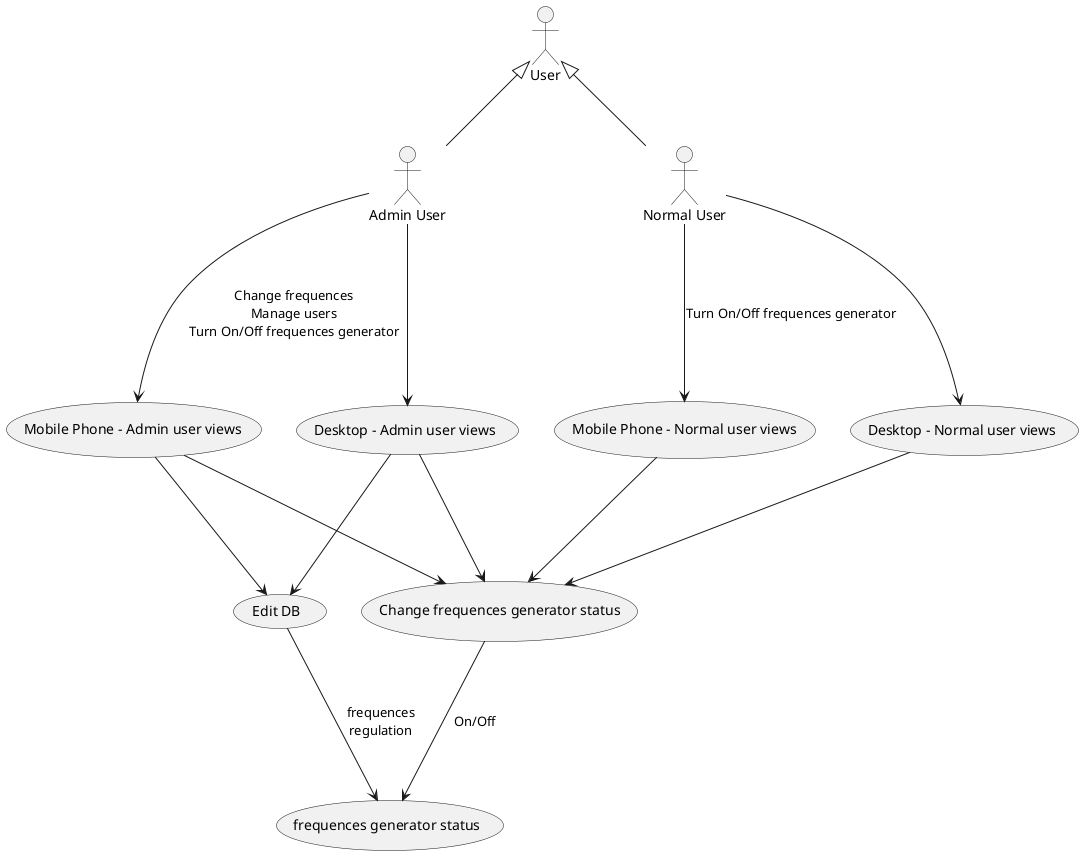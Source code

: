 @startuml

:Admin User: as AdminUser
:Normal User: as NormalUser

User <|-- AdminUser
User <|-- NormalUser

(Mobile Phone - Normal user views) as NormalPhone
(Mobile Phone - Admin user views) as AdminPhone
(Desktop - Normal user views) as NormalDesktop
(Desktop - Admin user views) as AdminDesktop
(Edit DB) as edb
(Change frequences generator status) as chstatus
(frequences generator status) as status

NormalUser ---> NormalPhone : Turn On/Off frequences generator
NormalUser ---> NormalDesktop
AdminUser ---> AdminPhone : Change frequences\nManage users\nTurn On/Off frequences generator
AdminUser ---> AdminDesktop

NormalPhone ---> chstatus
NormalDesktop ---> chstatus
AdminPhone ---> chstatus
AdminDesktop ---> chstatus
AdminPhone ---> edb
AdminDesktop ---> edb

chstatus ---> status : On/Off
edb ---> status : frequences\nregulation


@enduml
